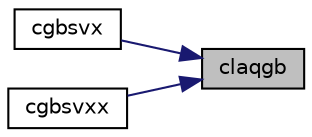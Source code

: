 digraph "claqgb"
{
 // LATEX_PDF_SIZE
  edge [fontname="Helvetica",fontsize="10",labelfontname="Helvetica",labelfontsize="10"];
  node [fontname="Helvetica",fontsize="10",shape=record];
  rankdir="RL";
  Node1 [label="claqgb",height=0.2,width=0.4,color="black", fillcolor="grey75", style="filled", fontcolor="black",tooltip="CLAQGB scales a general band matrix, using row and column scaling factors computed by sgbequ."];
  Node1 -> Node2 [dir="back",color="midnightblue",fontsize="10",style="solid",fontname="Helvetica"];
  Node2 [label="cgbsvx",height=0.2,width=0.4,color="black", fillcolor="white", style="filled",URL="$cgbsvx_8f.html#a887b8e19c54f73b82637b3c2d0b5a178",tooltip="CGBSVX computes the solution to system of linear equations A * X = B for GB matrices"];
  Node1 -> Node3 [dir="back",color="midnightblue",fontsize="10",style="solid",fontname="Helvetica"];
  Node3 [label="cgbsvxx",height=0.2,width=0.4,color="black", fillcolor="white", style="filled",URL="$cgbsvxx_8f.html#a366c297439ac18cfefeb91629d44f2cb",tooltip="CGBSVXX computes the solution to system of linear equations A * X = B for GB matrices"];
}
